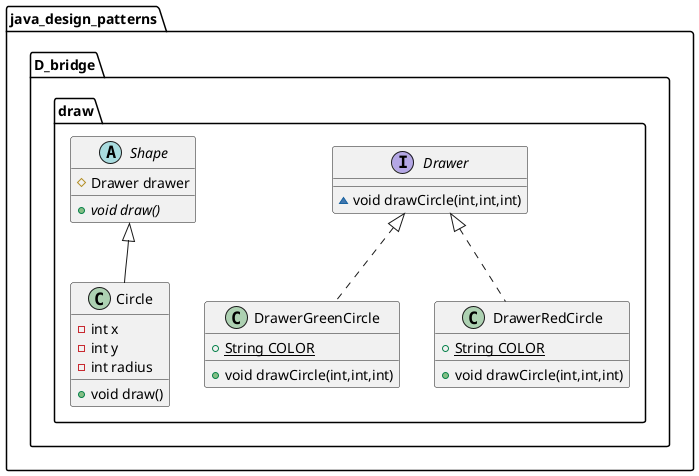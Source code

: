@startuml
interface java_design_patterns.D_bridge.draw.Drawer {
~ void drawCircle(int,int,int)
}
class java_design_patterns.D_bridge.draw.DrawerGreenCircle {
+ {static} String COLOR
+ void drawCircle(int,int,int)
}
class java_design_patterns.D_bridge.draw.DrawerRedCircle {
+ {static} String COLOR
+ void drawCircle(int,int,int)
}
class java_design_patterns.D_bridge.draw.Circle {
- int x
- int y
- int radius
+ void draw()
}
abstract class java_design_patterns.D_bridge.draw.Shape {
# Drawer drawer
+ {abstract}void draw()
}


java_design_patterns.D_bridge.draw.Drawer <|.. java_design_patterns.D_bridge.draw.DrawerGreenCircle
java_design_patterns.D_bridge.draw.Drawer <|.. java_design_patterns.D_bridge.draw.DrawerRedCircle
java_design_patterns.D_bridge.draw.Shape <|-- java_design_patterns.D_bridge.draw.Circle
@enduml